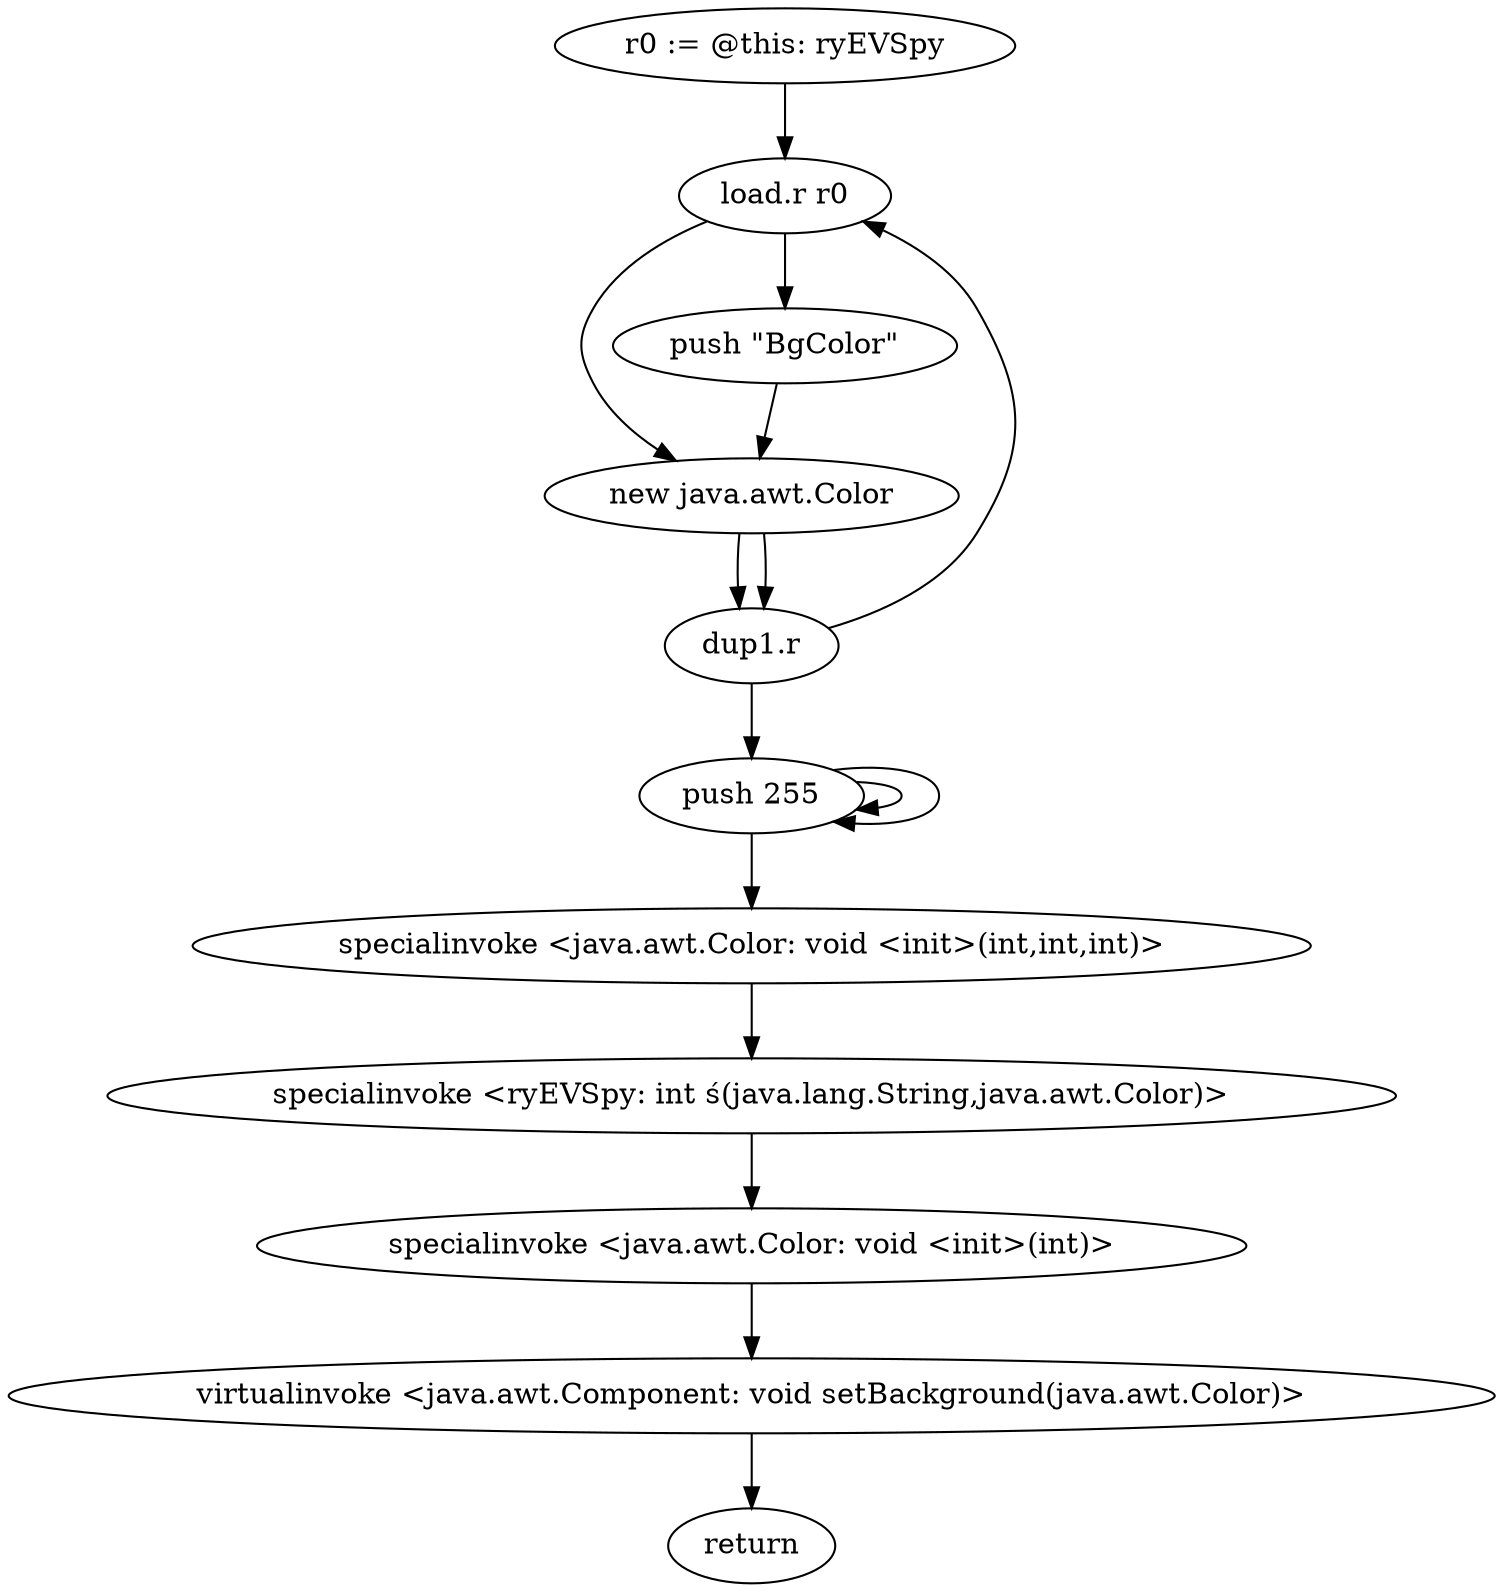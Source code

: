 digraph "" {
    "r0 := @this: ryEVSpy"
    "load.r r0"
    "r0 := @this: ryEVSpy"->"load.r r0";
    "new java.awt.Color"
    "load.r r0"->"new java.awt.Color";
    "dup1.r"
    "new java.awt.Color"->"dup1.r";
    "dup1.r"->"load.r r0";
    "push \"BgColor\""
    "load.r r0"->"push \"BgColor\"";
    "push \"BgColor\""->"new java.awt.Color";
    "new java.awt.Color"->"dup1.r";
    "push 255"
    "dup1.r"->"push 255";
    "push 255"->"push 255";
    "push 255"->"push 255";
    "specialinvoke <java.awt.Color: void <init>(int,int,int)>"
    "push 255"->"specialinvoke <java.awt.Color: void <init>(int,int,int)>";
    "specialinvoke <ryEVSpy: int ś(java.lang.String,java.awt.Color)>"
    "specialinvoke <java.awt.Color: void <init>(int,int,int)>"->"specialinvoke <ryEVSpy: int ś(java.lang.String,java.awt.Color)>";
    "specialinvoke <java.awt.Color: void <init>(int)>"
    "specialinvoke <ryEVSpy: int ś(java.lang.String,java.awt.Color)>"->"specialinvoke <java.awt.Color: void <init>(int)>";
    "virtualinvoke <java.awt.Component: void setBackground(java.awt.Color)>"
    "specialinvoke <java.awt.Color: void <init>(int)>"->"virtualinvoke <java.awt.Component: void setBackground(java.awt.Color)>";
    "return"
    "virtualinvoke <java.awt.Component: void setBackground(java.awt.Color)>"->"return";
}
